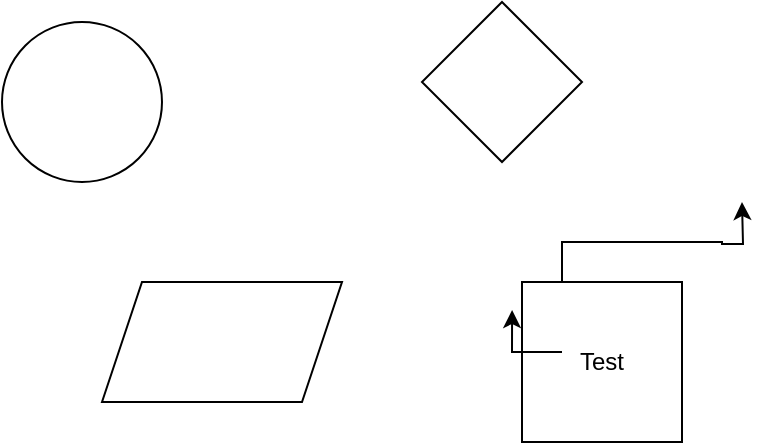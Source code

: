 <mxfile version="14.2.9" type="github">
  <diagram id="mncRoBl9Gzzhz55OYVa4" name="Page-1">
    <mxGraphModel dx="766" dy="681" grid="1" gridSize="10" guides="1" tooltips="1" connect="1" arrows="1" fold="1" page="1" pageScale="1" pageWidth="850" pageHeight="1100" math="0" shadow="0">
      <root>
        <mxCell id="0" />
        <mxCell id="1" parent="0" />
        <mxCell id="uz0LJ_AtP9jg4HAmJLI9-7" style="edgeStyle=orthogonalEdgeStyle;rounded=0;orthogonalLoop=1;jettySize=auto;html=1;exitX=0.25;exitY=0;exitDx=0;exitDy=0;" edge="1" parent="1" source="uz0LJ_AtP9jg4HAmJLI9-1">
          <mxGeometry relative="1" as="geometry">
            <mxPoint x="460" y="270" as="targetPoint" />
          </mxGeometry>
        </mxCell>
        <mxCell id="uz0LJ_AtP9jg4HAmJLI9-1" value="" style="whiteSpace=wrap;html=1;aspect=fixed;" vertex="1" parent="1">
          <mxGeometry x="350" y="310" width="80" height="80" as="geometry" />
        </mxCell>
        <mxCell id="uz0LJ_AtP9jg4HAmJLI9-2" value="" style="ellipse;whiteSpace=wrap;html=1;aspect=fixed;" vertex="1" parent="1">
          <mxGeometry x="90" y="180" width="80" height="80" as="geometry" />
        </mxCell>
        <mxCell id="uz0LJ_AtP9jg4HAmJLI9-3" value="" style="shape=parallelogram;perimeter=parallelogramPerimeter;whiteSpace=wrap;html=1;fixedSize=1;" vertex="1" parent="1">
          <mxGeometry x="140" y="310" width="120" height="60" as="geometry" />
        </mxCell>
        <mxCell id="uz0LJ_AtP9jg4HAmJLI9-4" value="" style="rhombus;whiteSpace=wrap;html=1;" vertex="1" parent="1">
          <mxGeometry x="300" y="170" width="80" height="80" as="geometry" />
        </mxCell>
        <mxCell id="uz0LJ_AtP9jg4HAmJLI9-6" style="edgeStyle=orthogonalEdgeStyle;rounded=0;orthogonalLoop=1;jettySize=auto;html=1;exitX=0;exitY=0.25;exitDx=0;exitDy=0;entryX=-0.062;entryY=0.175;entryDx=0;entryDy=0;entryPerimeter=0;" edge="1" parent="1" source="uz0LJ_AtP9jg4HAmJLI9-5" target="uz0LJ_AtP9jg4HAmJLI9-1">
          <mxGeometry relative="1" as="geometry" />
        </mxCell>
        <mxCell id="uz0LJ_AtP9jg4HAmJLI9-5" value="Test" style="text;html=1;strokeColor=none;fillColor=none;align=center;verticalAlign=middle;whiteSpace=wrap;rounded=0;" vertex="1" parent="1">
          <mxGeometry x="370" y="340" width="40" height="20" as="geometry" />
        </mxCell>
      </root>
    </mxGraphModel>
  </diagram>
</mxfile>
